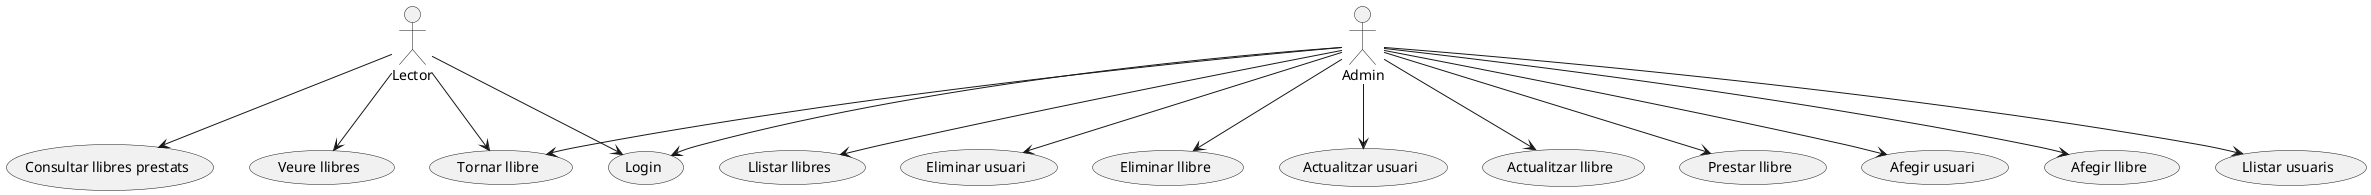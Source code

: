 @startuml
actor Admin
actor Lector

Admin --> (Login)
Lector --> (Login)

Admin --> (Afegir usuari)
Admin --> (Afegir llibre)
Admin --> (Llistar usuaris)
Admin --> (Llistar llibres)
Admin --> (Eliminar usuari)
Admin --> (Eliminar llibre)
Admin --> (Actualitzar usuari)
Admin --> (Actualitzar llibre)
Admin --> (Prestar llibre)
Admin --> (Tornar llibre)

Lector --> (Veure llibres)
Lector --> (Consultar llibres prestats)
Lector --> (Tornar llibre)
@enduml
